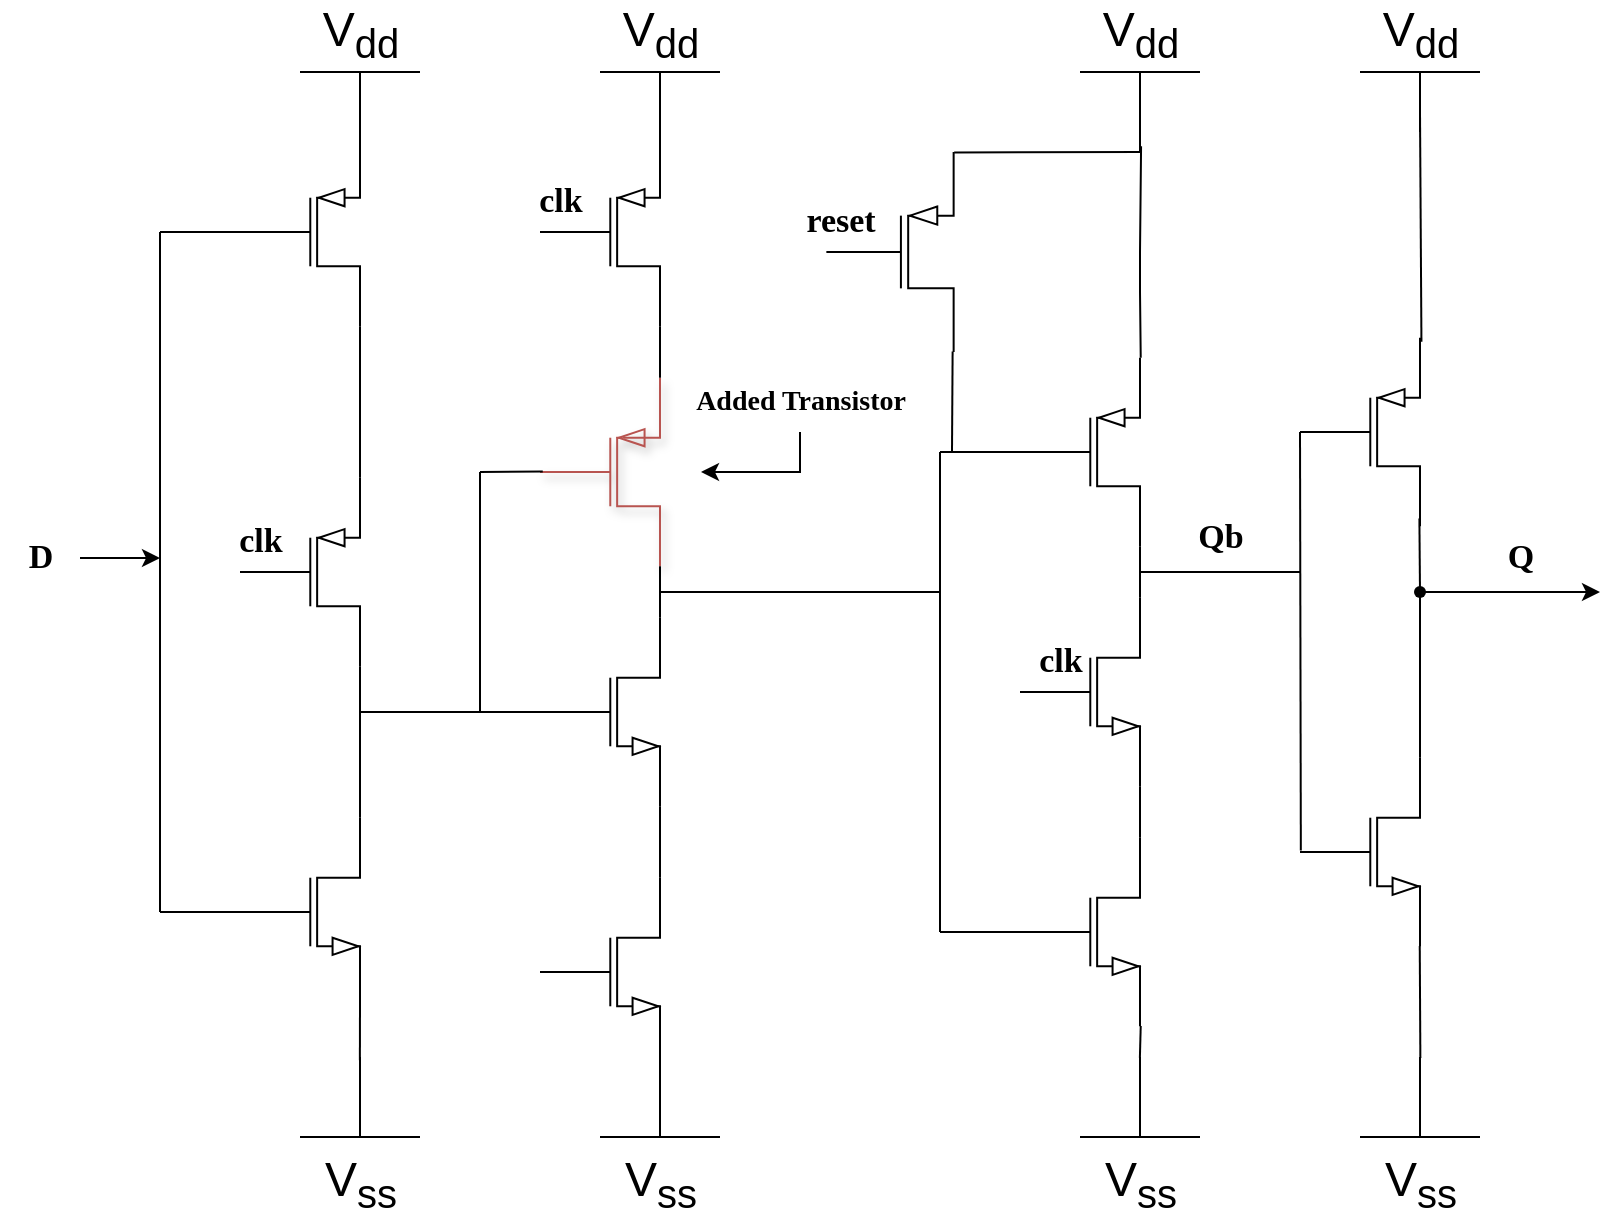 <mxfile version="24.4.0" type="github">
  <diagram name="第 1 页" id="yV-b-hinxSaT4w1Jy_Ut">
    <mxGraphModel dx="1024" dy="1673" grid="1" gridSize="10" guides="1" tooltips="1" connect="0" arrows="1" fold="1" page="1" pageScale="1" pageWidth="827" pageHeight="1169" background="#ffffff" math="0" shadow="0">
      <root>
        <mxCell id="0" />
        <mxCell id="1" parent="0" />
        <mxCell id="IPg76YMc0q-WbsNHMPPV-1" value="" style="verticalLabelPosition=bottom;shadow=0;dashed=0;align=center;html=1;verticalAlign=top;shape=mxgraph.electrical.transistors.pmos;pointerEvents=1;" vertex="1" parent="1">
          <mxGeometry x="120" y="230" width="60" height="100" as="geometry" />
        </mxCell>
        <mxCell id="IPg76YMc0q-WbsNHMPPV-2" value="" style="verticalLabelPosition=bottom;shadow=0;dashed=0;align=center;html=1;verticalAlign=top;shape=mxgraph.electrical.transistors.nmos;pointerEvents=1;" vertex="1" parent="1">
          <mxGeometry x="120" y="400" width="60" height="100" as="geometry" />
        </mxCell>
        <mxCell id="IPg76YMc0q-WbsNHMPPV-3" value="" style="verticalLabelPosition=bottom;shadow=0;dashed=0;align=center;html=1;verticalAlign=top;shape=mxgraph.electrical.transistors.pmos;pointerEvents=1;" vertex="1" parent="1">
          <mxGeometry x="120" y="60" width="60" height="100" as="geometry" />
        </mxCell>
        <mxCell id="IPg76YMc0q-WbsNHMPPV-4" value="" style="verticalLabelPosition=bottom;shadow=1;dashed=0;align=center;html=1;verticalAlign=top;shape=mxgraph.electrical.transistors.pmos;pointerEvents=1;fillColor=#f8cecc;strokeColor=#b85450;fillStyle=zigzag-line;gradientColor=none;" vertex="1" parent="1">
          <mxGeometry x="270" y="180" width="60" height="100" as="geometry" />
        </mxCell>
        <mxCell id="IPg76YMc0q-WbsNHMPPV-5" value="" style="verticalLabelPosition=bottom;shadow=0;dashed=0;align=center;html=1;verticalAlign=top;shape=mxgraph.electrical.transistors.pmos;pointerEvents=1;" vertex="1" parent="1">
          <mxGeometry x="270" y="60" width="60" height="100" as="geometry" />
        </mxCell>
        <mxCell id="IPg76YMc0q-WbsNHMPPV-6" value="" style="verticalLabelPosition=bottom;shadow=0;dashed=0;align=center;html=1;verticalAlign=top;shape=mxgraph.electrical.transistors.nmos;pointerEvents=1;" vertex="1" parent="1">
          <mxGeometry x="270" y="300" width="60" height="100" as="geometry" />
        </mxCell>
        <mxCell id="IPg76YMc0q-WbsNHMPPV-7" value="" style="verticalLabelPosition=bottom;shadow=0;dashed=0;align=center;html=1;verticalAlign=top;shape=mxgraph.electrical.transistors.nmos;pointerEvents=1;" vertex="1" parent="1">
          <mxGeometry x="270" y="430" width="60" height="100" as="geometry" />
        </mxCell>
        <mxCell id="IPg76YMc0q-WbsNHMPPV-8" value="" style="verticalLabelPosition=bottom;shadow=0;dashed=0;align=center;html=1;verticalAlign=top;shape=mxgraph.electrical.transistors.pmos;pointerEvents=1;" vertex="1" parent="1">
          <mxGeometry x="300" y="70" width="290" height="100" as="geometry" />
        </mxCell>
        <mxCell id="IPg76YMc0q-WbsNHMPPV-9" value="" style="verticalLabelPosition=bottom;shadow=0;dashed=0;align=center;html=1;verticalAlign=top;shape=mxgraph.electrical.transistors.pmos;pointerEvents=1;" vertex="1" parent="1">
          <mxGeometry x="510" y="170" width="60" height="100" as="geometry" />
        </mxCell>
        <mxCell id="IPg76YMc0q-WbsNHMPPV-10" value="" style="verticalLabelPosition=bottom;shadow=0;dashed=0;align=center;html=1;verticalAlign=top;shape=mxgraph.electrical.transistors.nmos;pointerEvents=1;" vertex="1" parent="1">
          <mxGeometry x="510" y="290" width="60" height="100" as="geometry" />
        </mxCell>
        <mxCell id="IPg76YMc0q-WbsNHMPPV-11" value="" style="verticalLabelPosition=bottom;shadow=0;dashed=0;align=center;html=1;verticalAlign=top;shape=mxgraph.electrical.transistors.nmos;pointerEvents=1;" vertex="1" parent="1">
          <mxGeometry x="510" y="410" width="60" height="100" as="geometry" />
        </mxCell>
        <mxCell id="IPg76YMc0q-WbsNHMPPV-12" value="" style="verticalLabelPosition=bottom;shadow=0;dashed=0;align=center;html=1;verticalAlign=top;shape=mxgraph.electrical.transistors.pmos;pointerEvents=1;" vertex="1" parent="1">
          <mxGeometry x="650" y="160" width="60" height="100" as="geometry" />
        </mxCell>
        <mxCell id="IPg76YMc0q-WbsNHMPPV-13" value="" style="verticalLabelPosition=bottom;shadow=0;dashed=0;align=center;html=1;verticalAlign=top;shape=mxgraph.electrical.transistors.nmos;pointerEvents=1;" vertex="1" parent="1">
          <mxGeometry x="650" y="370" width="60" height="100" as="geometry" />
        </mxCell>
        <mxCell id="IPg76YMc0q-WbsNHMPPV-16" value="" style="endArrow=none;html=1;rounded=0;entryX=1;entryY=1;entryDx=0;entryDy=0;entryPerimeter=0;" edge="1" parent="1" target="IPg76YMc0q-WbsNHMPPV-3">
          <mxGeometry width="50" height="50" relative="1" as="geometry">
            <mxPoint x="180" y="182.86" as="sourcePoint" />
            <mxPoint x="230" y="132.86" as="targetPoint" />
          </mxGeometry>
        </mxCell>
        <mxCell id="IPg76YMc0q-WbsNHMPPV-17" value="" style="endArrow=none;html=1;rounded=0;entryX=1;entryY=1;entryDx=0;entryDy=0;entryPerimeter=0;exitX=1;exitY=0;exitDx=0;exitDy=0;exitPerimeter=0;" edge="1" parent="1" source="IPg76YMc0q-WbsNHMPPV-2" target="IPg76YMc0q-WbsNHMPPV-1">
          <mxGeometry width="50" height="50" relative="1" as="geometry">
            <mxPoint x="120" y="320" as="sourcePoint" />
            <mxPoint x="170" y="270" as="targetPoint" />
          </mxGeometry>
        </mxCell>
        <mxCell id="IPg76YMc0q-WbsNHMPPV-18" value="" style="endArrow=none;html=1;rounded=0;entryX=1;entryY=1;entryDx=0;entryDy=0;entryPerimeter=0;exitX=1;exitY=0;exitDx=0;exitDy=0;exitPerimeter=0;" edge="1" parent="1" source="IPg76YMc0q-WbsNHMPPV-7" target="IPg76YMc0q-WbsNHMPPV-6">
          <mxGeometry width="50" height="50" relative="1" as="geometry">
            <mxPoint x="270" y="440" as="sourcePoint" />
            <mxPoint x="320" y="390" as="targetPoint" />
          </mxGeometry>
        </mxCell>
        <mxCell id="IPg76YMc0q-WbsNHMPPV-19" value="" style="endArrow=none;html=1;rounded=0;entryX=1;entryY=1;entryDx=0;entryDy=0;entryPerimeter=0;exitX=1;exitY=0;exitDx=0;exitDy=0;exitPerimeter=0;" edge="1" parent="1" source="IPg76YMc0q-WbsNHMPPV-6" target="IPg76YMc0q-WbsNHMPPV-4">
          <mxGeometry width="50" height="50" relative="1" as="geometry">
            <mxPoint x="260" y="320" as="sourcePoint" />
            <mxPoint x="310" y="270" as="targetPoint" />
          </mxGeometry>
        </mxCell>
        <mxCell id="IPg76YMc0q-WbsNHMPPV-20" value="" style="endArrow=none;html=1;rounded=0;entryX=1;entryY=1;entryDx=0;entryDy=0;entryPerimeter=0;exitX=1;exitY=0;exitDx=0;exitDy=0;exitPerimeter=0;" edge="1" parent="1" source="IPg76YMc0q-WbsNHMPPV-4" target="IPg76YMc0q-WbsNHMPPV-5">
          <mxGeometry width="50" height="50" relative="1" as="geometry">
            <mxPoint x="310" y="190" as="sourcePoint" />
            <mxPoint x="360" y="140" as="targetPoint" />
          </mxGeometry>
        </mxCell>
        <mxCell id="IPg76YMc0q-WbsNHMPPV-21" value="" style="endArrow=none;html=1;rounded=0;entryX=1;entryY=1;entryDx=0;entryDy=0;entryPerimeter=0;exitX=1;exitY=0;exitDx=0;exitDy=0;exitPerimeter=0;" edge="1" parent="1" source="IPg76YMc0q-WbsNHMPPV-10" target="IPg76YMc0q-WbsNHMPPV-9">
          <mxGeometry width="50" height="50" relative="1" as="geometry">
            <mxPoint x="500" y="290" as="sourcePoint" />
            <mxPoint x="560" y="227.143" as="targetPoint" />
          </mxGeometry>
        </mxCell>
        <mxCell id="IPg76YMc0q-WbsNHMPPV-22" value="" style="endArrow=none;html=1;rounded=0;entryX=1;entryY=1;entryDx=0;entryDy=0;entryPerimeter=0;exitX=1;exitY=0;exitDx=0;exitDy=0;exitPerimeter=0;" edge="1" parent="1" source="IPg76YMc0q-WbsNHMPPV-11" target="IPg76YMc0q-WbsNHMPPV-10">
          <mxGeometry width="50" height="50" relative="1" as="geometry">
            <mxPoint x="490" y="420" as="sourcePoint" />
            <mxPoint x="540" y="370" as="targetPoint" />
          </mxGeometry>
        </mxCell>
        <mxCell id="IPg76YMc0q-WbsNHMPPV-23" value="" style="endArrow=none;html=1;rounded=0;entryX=0.995;entryY=0.959;entryDx=0;entryDy=0;entryPerimeter=0;exitDx=0;exitDy=0;exitPerimeter=0;" edge="1" parent="1" source="IPg76YMc0q-WbsNHMPPV-71" target="IPg76YMc0q-WbsNHMPPV-12">
          <mxGeometry width="50" height="50" relative="1" as="geometry">
            <mxPoint x="670" y="310" as="sourcePoint" />
            <mxPoint x="720" y="260" as="targetPoint" />
            <Array as="points" />
          </mxGeometry>
        </mxCell>
        <mxCell id="IPg76YMc0q-WbsNHMPPV-24" value="" style="endArrow=none;html=1;rounded=0;exitX=1;exitY=0;exitDx=0;exitDy=0;exitPerimeter=0;" edge="1" parent="1" source="IPg76YMc0q-WbsNHMPPV-1">
          <mxGeometry width="50" height="50" relative="1" as="geometry">
            <mxPoint x="210" y="230" as="sourcePoint" />
            <mxPoint x="180" y="180" as="targetPoint" />
          </mxGeometry>
        </mxCell>
        <mxCell id="IPg76YMc0q-WbsNHMPPV-29" value="" style="endArrow=none;html=1;rounded=0;" edge="1" parent="1">
          <mxGeometry width="50" height="50" relative="1" as="geometry">
            <mxPoint x="180" y="350" as="sourcePoint" />
            <mxPoint x="270" y="350" as="targetPoint" />
          </mxGeometry>
        </mxCell>
        <mxCell id="IPg76YMc0q-WbsNHMPPV-30" value="" style="endArrow=none;html=1;rounded=0;entryX=0.023;entryY=0.498;entryDx=0;entryDy=0;entryPerimeter=0;" edge="1" parent="1" target="IPg76YMc0q-WbsNHMPPV-4">
          <mxGeometry width="50" height="50" relative="1" as="geometry">
            <mxPoint x="240" y="230" as="sourcePoint" />
            <mxPoint x="270" y="290" as="targetPoint" />
          </mxGeometry>
        </mxCell>
        <mxCell id="IPg76YMc0q-WbsNHMPPV-31" value="" style="endArrow=none;html=1;rounded=0;" edge="1" parent="1">
          <mxGeometry width="50" height="50" relative="1" as="geometry">
            <mxPoint x="240" y="350" as="sourcePoint" />
            <mxPoint x="240" y="230" as="targetPoint" />
          </mxGeometry>
        </mxCell>
        <mxCell id="IPg76YMc0q-WbsNHMPPV-32" value="" style="endArrow=none;html=1;rounded=0;" edge="1" parent="1">
          <mxGeometry width="50" height="50" relative="1" as="geometry">
            <mxPoint x="80" y="110" as="sourcePoint" />
            <mxPoint x="120" y="110" as="targetPoint" />
          </mxGeometry>
        </mxCell>
        <mxCell id="IPg76YMc0q-WbsNHMPPV-33" value="" style="endArrow=none;html=1;rounded=0;" edge="1" parent="1">
          <mxGeometry width="50" height="50" relative="1" as="geometry">
            <mxPoint x="80" y="450" as="sourcePoint" />
            <mxPoint x="120" y="450" as="targetPoint" />
          </mxGeometry>
        </mxCell>
        <mxCell id="IPg76YMc0q-WbsNHMPPV-34" value="" style="endArrow=none;html=1;rounded=0;" edge="1" parent="1">
          <mxGeometry width="50" height="50" relative="1" as="geometry">
            <mxPoint x="80" y="450" as="sourcePoint" />
            <mxPoint x="80" y="110" as="targetPoint" />
          </mxGeometry>
        </mxCell>
        <mxCell id="IPg76YMc0q-WbsNHMPPV-82" style="edgeStyle=orthogonalEdgeStyle;rounded=0;orthogonalLoop=1;jettySize=auto;html=1;" edge="1" parent="1" source="IPg76YMc0q-WbsNHMPPV-36">
          <mxGeometry relative="1" as="geometry">
            <mxPoint x="80" y="273" as="targetPoint" />
          </mxGeometry>
        </mxCell>
        <mxCell id="IPg76YMc0q-WbsNHMPPV-36" value="D" style="text;html=1;align=center;verticalAlign=middle;resizable=0;points=[];autosize=1;strokeColor=none;fillColor=none;fontFamily=Times New Roman;fontStyle=1;labelBorderColor=none;fontSize=17;" vertex="1" parent="1">
          <mxGeometry y="258" width="40" height="30" as="geometry" />
        </mxCell>
        <mxCell id="IPg76YMc0q-WbsNHMPPV-37" value="clk" style="text;html=1;align=center;verticalAlign=middle;resizable=0;points=[];autosize=1;strokeColor=none;fillColor=none;fontFamily=Times New Roman;fontStyle=1;fontSize=17;" vertex="1" parent="1">
          <mxGeometry x="110" y="250" width="40" height="30" as="geometry" />
        </mxCell>
        <mxCell id="IPg76YMc0q-WbsNHMPPV-46" value="V&lt;sub&gt;ss&lt;/sub&gt;" style="pointerEvents=1;verticalLabelPosition=bottom;shadow=0;dashed=0;align=center;html=1;verticalAlign=top;shape=mxgraph.electrical.signal_sources.vss2;fontSize=24;flipV=1;" vertex="1" parent="1">
          <mxGeometry x="300" y="522.5" width="60" height="40" as="geometry" />
        </mxCell>
        <mxCell id="IPg76YMc0q-WbsNHMPPV-47" value="V&lt;sub&gt;ss&lt;/sub&gt;" style="pointerEvents=1;verticalLabelPosition=bottom;shadow=0;dashed=0;align=center;html=1;verticalAlign=top;shape=mxgraph.electrical.signal_sources.vss2;fontSize=24;flipV=1;" vertex="1" parent="1">
          <mxGeometry x="540" y="522.5" width="60" height="40" as="geometry" />
        </mxCell>
        <mxCell id="IPg76YMc0q-WbsNHMPPV-48" value="V&lt;sub&gt;ss&lt;/sub&gt;" style="pointerEvents=1;verticalLabelPosition=bottom;shadow=0;dashed=0;align=center;html=1;verticalAlign=top;shape=mxgraph.electrical.signal_sources.vss2;fontSize=24;flipV=1;" vertex="1" parent="1">
          <mxGeometry x="680" y="522.5" width="60" height="40" as="geometry" />
        </mxCell>
        <mxCell id="IPg76YMc0q-WbsNHMPPV-49" value="V&lt;sub&gt;ss&lt;/sub&gt;" style="pointerEvents=1;verticalLabelPosition=bottom;shadow=0;dashed=0;align=center;html=1;verticalAlign=top;shape=mxgraph.electrical.signal_sources.vss2;fontSize=24;flipV=1;" vertex="1" parent="1">
          <mxGeometry x="150" y="522.5" width="60" height="40" as="geometry" />
        </mxCell>
        <mxCell id="IPg76YMc0q-WbsNHMPPV-50" value="V&lt;sub&gt;dd&lt;/sub&gt;" style="verticalLabelPosition=top;verticalAlign=bottom;shape=mxgraph.electrical.signal_sources.vdd;shadow=0;dashed=0;align=center;strokeWidth=1;fontSize=24;html=1;flipV=1;" vertex="1" parent="1">
          <mxGeometry x="150" y="30" width="60" height="40" as="geometry" />
        </mxCell>
        <mxCell id="IPg76YMc0q-WbsNHMPPV-51" value="V&lt;sub&gt;dd&lt;/sub&gt;" style="verticalLabelPosition=top;verticalAlign=bottom;shape=mxgraph.electrical.signal_sources.vdd;shadow=0;dashed=0;align=center;strokeWidth=1;fontSize=24;html=1;flipV=1;" vertex="1" parent="1">
          <mxGeometry x="300" y="30" width="60" height="40" as="geometry" />
        </mxCell>
        <mxCell id="IPg76YMc0q-WbsNHMPPV-53" value="V&lt;sub&gt;dd&lt;/sub&gt;" style="verticalLabelPosition=top;verticalAlign=bottom;shape=mxgraph.electrical.signal_sources.vdd;shadow=0;dashed=0;align=center;strokeWidth=1;fontSize=24;html=1;flipV=1;" vertex="1" parent="1">
          <mxGeometry x="540" y="30" width="60" height="40" as="geometry" />
        </mxCell>
        <mxCell id="IPg76YMc0q-WbsNHMPPV-54" value="V&lt;sub&gt;dd&lt;/sub&gt;" style="verticalLabelPosition=top;verticalAlign=bottom;shape=mxgraph.electrical.signal_sources.vdd;shadow=0;dashed=0;align=center;strokeWidth=1;fontSize=24;html=1;flipV=1;" vertex="1" parent="1">
          <mxGeometry x="680" y="30" width="60" height="30" as="geometry" />
        </mxCell>
        <mxCell id="IPg76YMc0q-WbsNHMPPV-56" value="" style="endArrow=none;html=1;rounded=0;entryX=0.509;entryY=0.073;entryDx=0;entryDy=0;entryPerimeter=0;exitX=1.006;exitY=0;exitDx=0;exitDy=0;exitPerimeter=0;" edge="1" parent="1" source="IPg76YMc0q-WbsNHMPPV-9" target="IPg76YMc0q-WbsNHMPPV-53">
          <mxGeometry width="50" height="50" relative="1" as="geometry">
            <mxPoint x="580" y="160" as="sourcePoint" />
            <mxPoint x="630" y="110" as="targetPoint" />
            <Array as="points">
              <mxPoint x="570" y="140" />
              <mxPoint x="570" y="120" />
            </Array>
          </mxGeometry>
        </mxCell>
        <mxCell id="IPg76YMc0q-WbsNHMPPV-57" value="" style="endArrow=none;html=1;rounded=0;" edge="1" parent="1">
          <mxGeometry width="50" height="50" relative="1" as="geometry">
            <mxPoint x="470" y="220" as="sourcePoint" />
            <mxPoint x="510" y="220" as="targetPoint" />
          </mxGeometry>
        </mxCell>
        <mxCell id="IPg76YMc0q-WbsNHMPPV-58" value="" style="endArrow=none;html=1;rounded=0;" edge="1" parent="1">
          <mxGeometry width="50" height="50" relative="1" as="geometry">
            <mxPoint x="470" y="460" as="sourcePoint" />
            <mxPoint x="510" y="460" as="targetPoint" />
          </mxGeometry>
        </mxCell>
        <mxCell id="IPg76YMc0q-WbsNHMPPV-59" value="" style="endArrow=none;html=1;rounded=0;" edge="1" parent="1">
          <mxGeometry width="50" height="50" relative="1" as="geometry">
            <mxPoint x="470" y="460" as="sourcePoint" />
            <mxPoint x="470" y="220" as="targetPoint" />
          </mxGeometry>
        </mxCell>
        <mxCell id="IPg76YMc0q-WbsNHMPPV-60" value="" style="endArrow=none;html=1;rounded=0;" edge="1" parent="1">
          <mxGeometry width="50" height="50" relative="1" as="geometry">
            <mxPoint x="330" y="290" as="sourcePoint" />
            <mxPoint x="470" y="290" as="targetPoint" />
          </mxGeometry>
        </mxCell>
        <mxCell id="IPg76YMc0q-WbsNHMPPV-62" value="" style="endArrow=none;html=1;rounded=0;exitX=1.004;exitY=0.002;exitDx=0;exitDy=0;exitPerimeter=0;" edge="1" parent="1" source="IPg76YMc0q-WbsNHMPPV-8">
          <mxGeometry width="50" height="50" relative="1" as="geometry">
            <mxPoint x="470" y="75" as="sourcePoint" />
            <mxPoint x="570" y="70" as="targetPoint" />
          </mxGeometry>
        </mxCell>
        <mxCell id="IPg76YMc0q-WbsNHMPPV-63" value="" style="endArrow=none;html=1;rounded=0;entryX=0.992;entryY=0.998;entryDx=0;entryDy=0;entryPerimeter=0;" edge="1" parent="1" target="IPg76YMc0q-WbsNHMPPV-8">
          <mxGeometry width="50" height="50" relative="1" as="geometry">
            <mxPoint x="476" y="220" as="sourcePoint" />
            <mxPoint x="470" y="170" as="targetPoint" />
          </mxGeometry>
        </mxCell>
        <mxCell id="IPg76YMc0q-WbsNHMPPV-65" value="clk" style="text;html=1;align=center;verticalAlign=middle;resizable=0;points=[];autosize=1;strokeColor=none;fillColor=none;fontFamily=Times New Roman;fontStyle=1;fontSize=17;" vertex="1" parent="1">
          <mxGeometry x="510" y="310" width="40" height="30" as="geometry" />
        </mxCell>
        <mxCell id="IPg76YMc0q-WbsNHMPPV-66" value="reset" style="text;html=1;align=center;verticalAlign=middle;resizable=0;points=[];autosize=1;strokeColor=none;fillColor=none;fontFamily=Times New Roman;fontSize=17;fontStyle=1" vertex="1" parent="1">
          <mxGeometry x="390" y="90" width="60" height="30" as="geometry" />
        </mxCell>
        <mxCell id="IPg76YMc0q-WbsNHMPPV-67" value="" style="endArrow=none;html=1;rounded=0;exitX=0.007;exitY=0.492;exitDx=0;exitDy=0;exitPerimeter=0;" edge="1" parent="1" source="IPg76YMc0q-WbsNHMPPV-13">
          <mxGeometry width="50" height="50" relative="1" as="geometry">
            <mxPoint x="600" y="260" as="sourcePoint" />
            <mxPoint x="650" y="210" as="targetPoint" />
          </mxGeometry>
        </mxCell>
        <mxCell id="IPg76YMc0q-WbsNHMPPV-69" value="" style="endArrow=none;html=1;rounded=0;" edge="1" parent="1">
          <mxGeometry width="50" height="50" relative="1" as="geometry">
            <mxPoint x="570" y="280" as="sourcePoint" />
            <mxPoint x="650" y="280" as="targetPoint" />
          </mxGeometry>
        </mxCell>
        <mxCell id="IPg76YMc0q-WbsNHMPPV-70" value="Qb" style="text;html=1;align=center;verticalAlign=middle;resizable=0;points=[];autosize=1;strokeColor=none;fillColor=none;fontSize=17;fontFamily=Times New Roman;fontStyle=1" vertex="1" parent="1">
          <mxGeometry x="590" y="248" width="40" height="30" as="geometry" />
        </mxCell>
        <mxCell id="IPg76YMc0q-WbsNHMPPV-73" value="" style="endArrow=none;html=1;rounded=0;entryDx=0;entryDy=0;entryPerimeter=0;exitX=1;exitY=0;exitDx=0;exitDy=0;exitPerimeter=0;" edge="1" parent="1" source="IPg76YMc0q-WbsNHMPPV-13" target="IPg76YMc0q-WbsNHMPPV-71">
          <mxGeometry width="50" height="50" relative="1" as="geometry">
            <mxPoint x="710" y="373" as="sourcePoint" />
            <mxPoint x="710" y="253" as="targetPoint" />
            <Array as="points">
              <mxPoint x="710" y="310" />
            </Array>
          </mxGeometry>
        </mxCell>
        <mxCell id="IPg76YMc0q-WbsNHMPPV-74" style="edgeStyle=orthogonalEdgeStyle;rounded=0;orthogonalLoop=1;jettySize=auto;html=1;" edge="1" parent="1" source="IPg76YMc0q-WbsNHMPPV-71">
          <mxGeometry relative="1" as="geometry">
            <mxPoint x="800" y="290" as="targetPoint" />
          </mxGeometry>
        </mxCell>
        <mxCell id="IPg76YMc0q-WbsNHMPPV-71" value="" style="shape=waypoint;sketch=0;size=6;pointerEvents=1;points=[];fillColor=none;resizable=0;rotatable=0;perimeter=centerPerimeter;snapToPoint=1;" vertex="1" parent="1">
          <mxGeometry x="700" y="280" width="20" height="20" as="geometry" />
        </mxCell>
        <mxCell id="IPg76YMc0q-WbsNHMPPV-75" value="Q" style="text;html=1;align=center;verticalAlign=middle;resizable=0;points=[];autosize=1;strokeColor=none;fillColor=none;fontFamily=Times New Roman;fontSize=17;fontStyle=1" vertex="1" parent="1">
          <mxGeometry x="740" y="258" width="40" height="30" as="geometry" />
        </mxCell>
        <mxCell id="IPg76YMc0q-WbsNHMPPV-81" style="edgeStyle=orthogonalEdgeStyle;rounded=0;orthogonalLoop=1;jettySize=auto;html=1;" edge="1" parent="1" source="IPg76YMc0q-WbsNHMPPV-78">
          <mxGeometry relative="1" as="geometry">
            <mxPoint x="350" y="230" as="targetPoint" />
          </mxGeometry>
        </mxCell>
        <mxCell id="IPg76YMc0q-WbsNHMPPV-78" value="Added Transistor" style="text;html=1;align=center;verticalAlign=middle;resizable=0;points=[];autosize=1;strokeColor=none;fillColor=none;fontStyle=1;fontSize=14;fontFamily=Times New Roman;" vertex="1" parent="1">
          <mxGeometry x="340" y="180" width="120" height="30" as="geometry" />
        </mxCell>
        <mxCell id="IPg76YMc0q-WbsNHMPPV-83" value="clk" style="text;html=1;align=center;verticalAlign=middle;resizable=0;points=[];autosize=1;strokeColor=none;fillColor=none;fontFamily=Times New Roman;fontStyle=1;fontSize=17;" vertex="1" parent="1">
          <mxGeometry x="260" y="80" width="40" height="30" as="geometry" />
        </mxCell>
        <mxCell id="IPg76YMc0q-WbsNHMPPV-86" value="" style="endArrow=none;html=1;rounded=0;exitX=1.012;exitY=0.021;exitDx=0;exitDy=0;exitPerimeter=0;" edge="1" parent="1" source="IPg76YMc0q-WbsNHMPPV-12">
          <mxGeometry width="50" height="50" relative="1" as="geometry">
            <mxPoint x="710" y="160" as="sourcePoint" />
            <mxPoint x="710" y="50" as="targetPoint" />
          </mxGeometry>
        </mxCell>
        <mxCell id="IPg76YMc0q-WbsNHMPPV-88" value="" style="endArrow=none;html=1;rounded=0;exitX=0.499;exitY=0.958;exitDx=0;exitDy=0;exitPerimeter=0;entryX=1;entryY=0.993;entryDx=0;entryDy=0;entryPerimeter=0;" edge="1" parent="1" source="IPg76YMc0q-WbsNHMPPV-49" target="IPg76YMc0q-WbsNHMPPV-2">
          <mxGeometry width="50" height="50" relative="1" as="geometry">
            <mxPoint x="240" y="550" as="sourcePoint" />
            <mxPoint x="180" y="500" as="targetPoint" />
          </mxGeometry>
        </mxCell>
        <mxCell id="IPg76YMc0q-WbsNHMPPV-89" value="" style="endArrow=none;html=1;rounded=0;entryX=1.006;entryY=0.998;entryDx=0;entryDy=0;entryPerimeter=0;exitX=0.499;exitY=0.989;exitDx=0;exitDy=0;exitPerimeter=0;" edge="1" parent="1" source="IPg76YMc0q-WbsNHMPPV-47" target="IPg76YMc0q-WbsNHMPPV-11">
          <mxGeometry width="50" height="50" relative="1" as="geometry">
            <mxPoint x="540" y="550" as="sourcePoint" />
            <mxPoint x="590" y="500" as="targetPoint" />
          </mxGeometry>
        </mxCell>
        <mxCell id="IPg76YMc0q-WbsNHMPPV-90" value="" style="endArrow=none;html=1;rounded=0;entryX=0.998;entryY=0.999;entryDx=0;entryDy=0;entryPerimeter=0;exitX=0.503;exitY=0.986;exitDx=0;exitDy=0;exitPerimeter=0;" edge="1" parent="1" source="IPg76YMc0q-WbsNHMPPV-48" target="IPg76YMc0q-WbsNHMPPV-13">
          <mxGeometry width="50" height="50" relative="1" as="geometry">
            <mxPoint x="670" y="520" as="sourcePoint" />
            <mxPoint x="720" y="470" as="targetPoint" />
          </mxGeometry>
        </mxCell>
      </root>
    </mxGraphModel>
  </diagram>
</mxfile>
